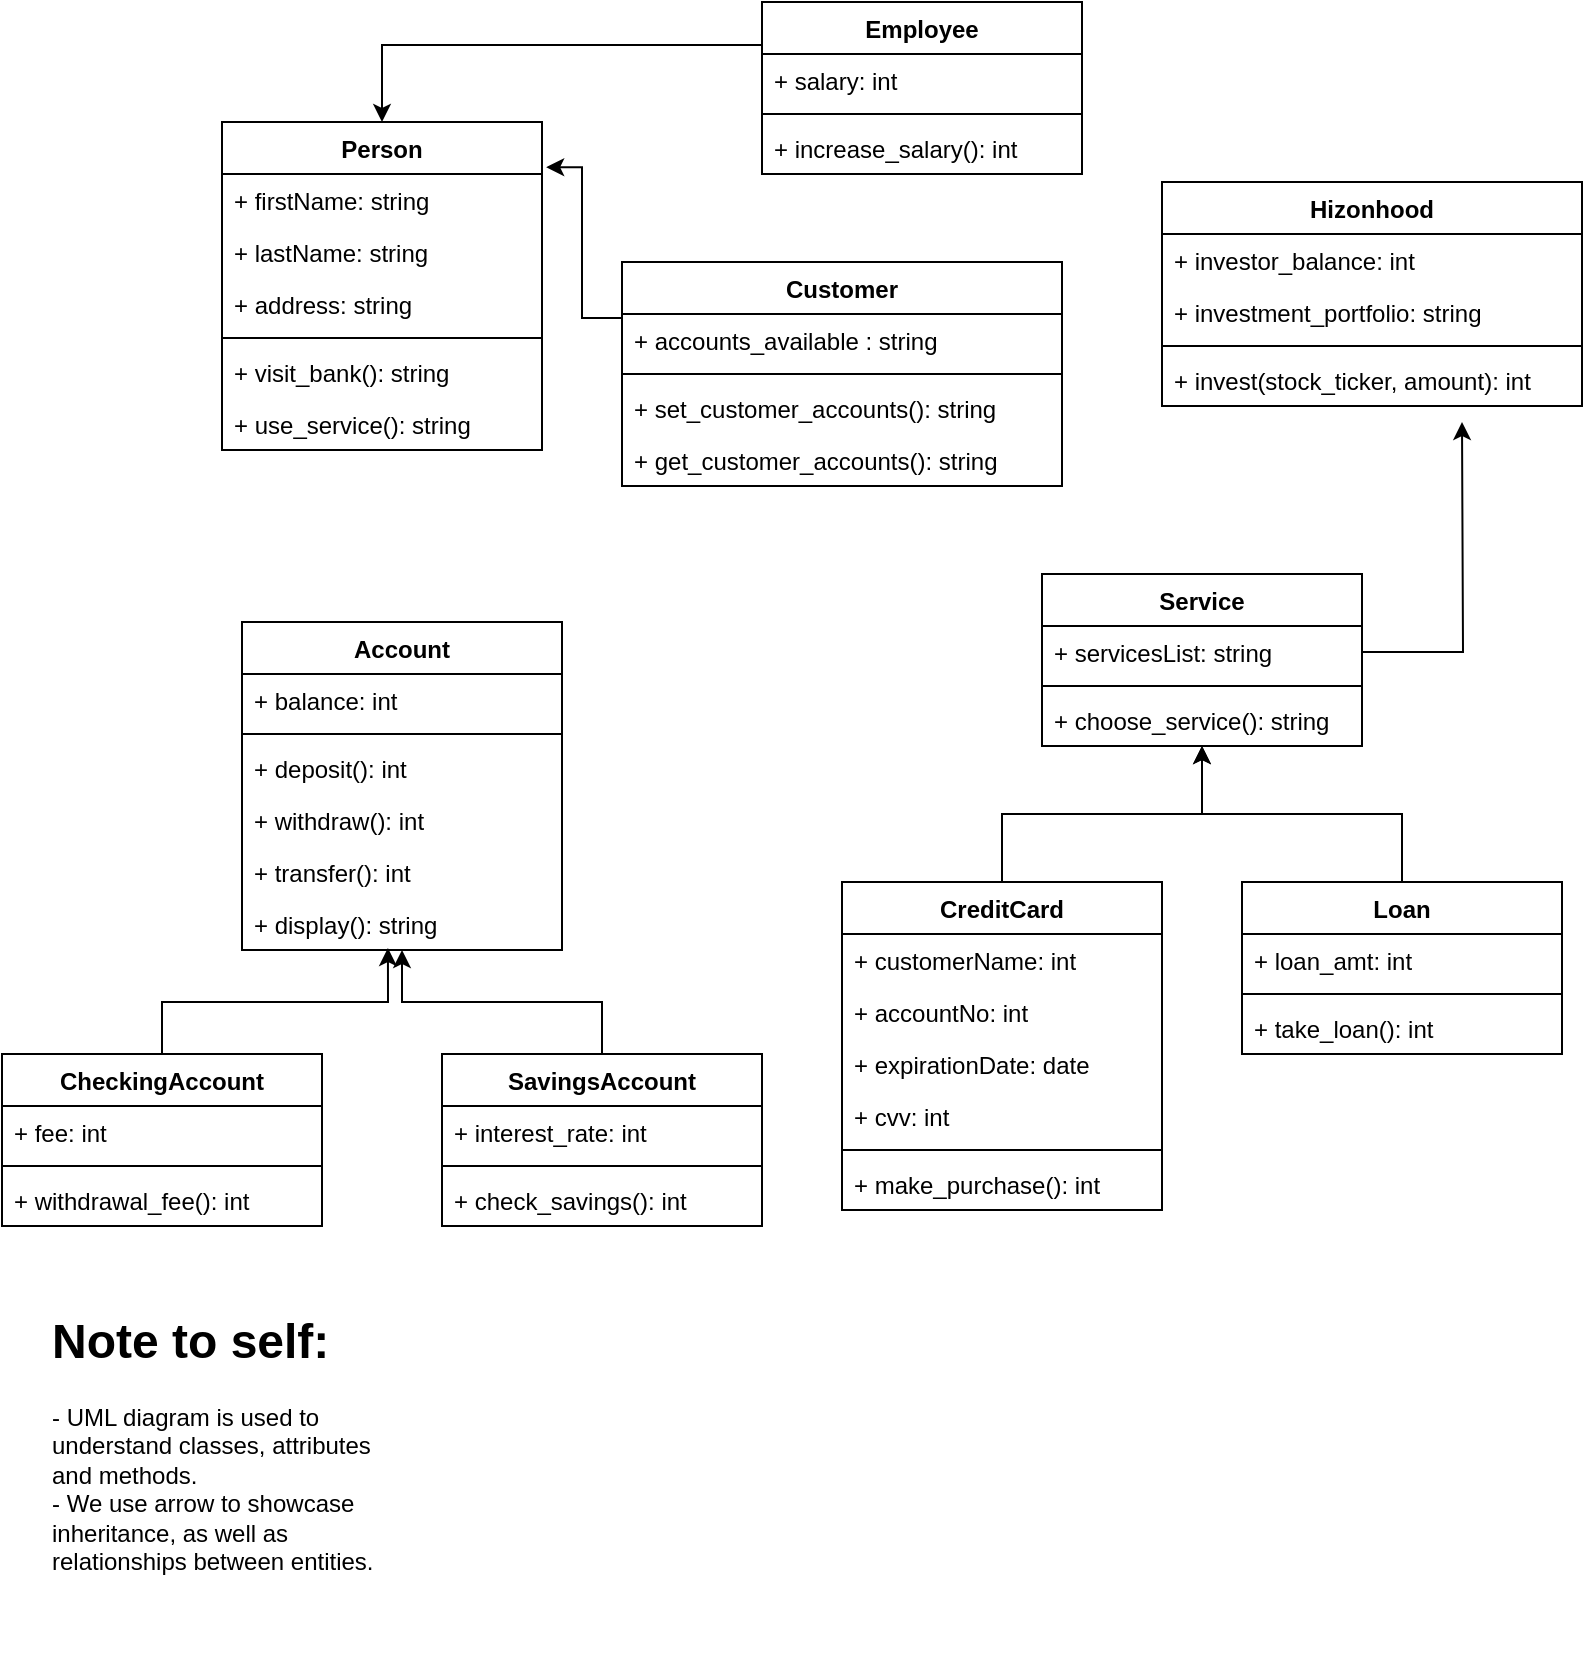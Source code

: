 <mxfile version="14.3.0" type="github">
  <diagram id="C5RBs43oDa-KdzZeNtuy" name="Page-1">
    <mxGraphModel dx="2027" dy="1038" grid="1" gridSize="10" guides="1" tooltips="1" connect="1" arrows="1" fold="1" page="1" pageScale="1" pageWidth="827" pageHeight="1169" math="0" shadow="0">
      <root>
        <mxCell id="WIyWlLk6GJQsqaUBKTNV-0" />
        <mxCell id="WIyWlLk6GJQsqaUBKTNV-1" parent="WIyWlLk6GJQsqaUBKTNV-0" />
        <mxCell id="fjOe6njY4efjG8A42Cp5-0" value="Person" style="swimlane;fontStyle=1;align=center;verticalAlign=top;childLayout=stackLayout;horizontal=1;startSize=26;horizontalStack=0;resizeParent=1;resizeParentMax=0;resizeLast=0;collapsible=1;marginBottom=0;" vertex="1" parent="WIyWlLk6GJQsqaUBKTNV-1">
          <mxGeometry x="130" y="90" width="160" height="164" as="geometry" />
        </mxCell>
        <mxCell id="fjOe6njY4efjG8A42Cp5-12" value="+ firstName: string" style="text;strokeColor=none;fillColor=none;align=left;verticalAlign=top;spacingLeft=4;spacingRight=4;overflow=hidden;rotatable=0;points=[[0,0.5],[1,0.5]];portConstraint=eastwest;" vertex="1" parent="fjOe6njY4efjG8A42Cp5-0">
          <mxGeometry y="26" width="160" height="26" as="geometry" />
        </mxCell>
        <mxCell id="fjOe6njY4efjG8A42Cp5-13" value="+ lastName: string" style="text;strokeColor=none;fillColor=none;align=left;verticalAlign=top;spacingLeft=4;spacingRight=4;overflow=hidden;rotatable=0;points=[[0,0.5],[1,0.5]];portConstraint=eastwest;" vertex="1" parent="fjOe6njY4efjG8A42Cp5-0">
          <mxGeometry y="52" width="160" height="26" as="geometry" />
        </mxCell>
        <mxCell id="fjOe6njY4efjG8A42Cp5-1" value="+ address: string" style="text;strokeColor=none;fillColor=none;align=left;verticalAlign=top;spacingLeft=4;spacingRight=4;overflow=hidden;rotatable=0;points=[[0,0.5],[1,0.5]];portConstraint=eastwest;" vertex="1" parent="fjOe6njY4efjG8A42Cp5-0">
          <mxGeometry y="78" width="160" height="26" as="geometry" />
        </mxCell>
        <mxCell id="fjOe6njY4efjG8A42Cp5-2" value="" style="line;strokeWidth=1;fillColor=none;align=left;verticalAlign=middle;spacingTop=-1;spacingLeft=3;spacingRight=3;rotatable=0;labelPosition=right;points=[];portConstraint=eastwest;" vertex="1" parent="fjOe6njY4efjG8A42Cp5-0">
          <mxGeometry y="104" width="160" height="8" as="geometry" />
        </mxCell>
        <mxCell id="fjOe6njY4efjG8A42Cp5-71" value="+ visit_bank(): string" style="text;strokeColor=none;fillColor=none;align=left;verticalAlign=top;spacingLeft=4;spacingRight=4;overflow=hidden;rotatable=0;points=[[0,0.5],[1,0.5]];portConstraint=eastwest;" vertex="1" parent="fjOe6njY4efjG8A42Cp5-0">
          <mxGeometry y="112" width="160" height="26" as="geometry" />
        </mxCell>
        <mxCell id="fjOe6njY4efjG8A42Cp5-3" value="+ use_service(): string" style="text;strokeColor=none;fillColor=none;align=left;verticalAlign=top;spacingLeft=4;spacingRight=4;overflow=hidden;rotatable=0;points=[[0,0.5],[1,0.5]];portConstraint=eastwest;" vertex="1" parent="fjOe6njY4efjG8A42Cp5-0">
          <mxGeometry y="138" width="160" height="26" as="geometry" />
        </mxCell>
        <mxCell id="fjOe6njY4efjG8A42Cp5-63" style="edgeStyle=orthogonalEdgeStyle;rounded=0;orthogonalLoop=1;jettySize=auto;html=1;exitX=0;exitY=0.25;exitDx=0;exitDy=0;entryX=0.5;entryY=0;entryDx=0;entryDy=0;" edge="1" parent="WIyWlLk6GJQsqaUBKTNV-1" source="fjOe6njY4efjG8A42Cp5-4" target="fjOe6njY4efjG8A42Cp5-0">
          <mxGeometry relative="1" as="geometry" />
        </mxCell>
        <mxCell id="fjOe6njY4efjG8A42Cp5-4" value="Employee" style="swimlane;fontStyle=1;align=center;verticalAlign=top;childLayout=stackLayout;horizontal=1;startSize=26;horizontalStack=0;resizeParent=1;resizeParentMax=0;resizeLast=0;collapsible=1;marginBottom=0;" vertex="1" parent="WIyWlLk6GJQsqaUBKTNV-1">
          <mxGeometry x="400" y="30" width="160" height="86" as="geometry" />
        </mxCell>
        <mxCell id="fjOe6njY4efjG8A42Cp5-5" value="+ salary: int" style="text;strokeColor=none;fillColor=none;align=left;verticalAlign=top;spacingLeft=4;spacingRight=4;overflow=hidden;rotatable=0;points=[[0,0.5],[1,0.5]];portConstraint=eastwest;" vertex="1" parent="fjOe6njY4efjG8A42Cp5-4">
          <mxGeometry y="26" width="160" height="26" as="geometry" />
        </mxCell>
        <mxCell id="fjOe6njY4efjG8A42Cp5-6" value="" style="line;strokeWidth=1;fillColor=none;align=left;verticalAlign=middle;spacingTop=-1;spacingLeft=3;spacingRight=3;rotatable=0;labelPosition=right;points=[];portConstraint=eastwest;" vertex="1" parent="fjOe6njY4efjG8A42Cp5-4">
          <mxGeometry y="52" width="160" height="8" as="geometry" />
        </mxCell>
        <mxCell id="fjOe6njY4efjG8A42Cp5-7" value="+ increase_salary(): int" style="text;strokeColor=none;fillColor=none;align=left;verticalAlign=top;spacingLeft=4;spacingRight=4;overflow=hidden;rotatable=0;points=[[0,0.5],[1,0.5]];portConstraint=eastwest;" vertex="1" parent="fjOe6njY4efjG8A42Cp5-4">
          <mxGeometry y="60" width="160" height="26" as="geometry" />
        </mxCell>
        <mxCell id="fjOe6njY4efjG8A42Cp5-64" style="edgeStyle=orthogonalEdgeStyle;rounded=0;orthogonalLoop=1;jettySize=auto;html=1;exitX=0;exitY=0.25;exitDx=0;exitDy=0;entryX=1.013;entryY=0.138;entryDx=0;entryDy=0;entryPerimeter=0;" edge="1" parent="WIyWlLk6GJQsqaUBKTNV-1" source="fjOe6njY4efjG8A42Cp5-8" target="fjOe6njY4efjG8A42Cp5-0">
          <mxGeometry relative="1" as="geometry" />
        </mxCell>
        <mxCell id="fjOe6njY4efjG8A42Cp5-8" value="Customer" style="swimlane;fontStyle=1;align=center;verticalAlign=top;childLayout=stackLayout;horizontal=1;startSize=26;horizontalStack=0;resizeParent=1;resizeParentMax=0;resizeLast=0;collapsible=1;marginBottom=0;" vertex="1" parent="WIyWlLk6GJQsqaUBKTNV-1">
          <mxGeometry x="330" y="160" width="220" height="112" as="geometry" />
        </mxCell>
        <mxCell id="fjOe6njY4efjG8A42Cp5-9" value="+ accounts_available : string" style="text;strokeColor=none;fillColor=none;align=left;verticalAlign=top;spacingLeft=4;spacingRight=4;overflow=hidden;rotatable=0;points=[[0,0.5],[1,0.5]];portConstraint=eastwest;" vertex="1" parent="fjOe6njY4efjG8A42Cp5-8">
          <mxGeometry y="26" width="220" height="26" as="geometry" />
        </mxCell>
        <mxCell id="fjOe6njY4efjG8A42Cp5-10" value="" style="line;strokeWidth=1;fillColor=none;align=left;verticalAlign=middle;spacingTop=-1;spacingLeft=3;spacingRight=3;rotatable=0;labelPosition=right;points=[];portConstraint=eastwest;" vertex="1" parent="fjOe6njY4efjG8A42Cp5-8">
          <mxGeometry y="52" width="220" height="8" as="geometry" />
        </mxCell>
        <mxCell id="fjOe6njY4efjG8A42Cp5-79" value="+ set_customer_accounts(): string" style="text;strokeColor=none;fillColor=none;align=left;verticalAlign=top;spacingLeft=4;spacingRight=4;overflow=hidden;rotatable=0;points=[[0,0.5],[1,0.5]];portConstraint=eastwest;" vertex="1" parent="fjOe6njY4efjG8A42Cp5-8">
          <mxGeometry y="60" width="220" height="26" as="geometry" />
        </mxCell>
        <mxCell id="fjOe6njY4efjG8A42Cp5-11" value="+ get_customer_accounts(): string" style="text;strokeColor=none;fillColor=none;align=left;verticalAlign=top;spacingLeft=4;spacingRight=4;overflow=hidden;rotatable=0;points=[[0,0.5],[1,0.5]];portConstraint=eastwest;" vertex="1" parent="fjOe6njY4efjG8A42Cp5-8">
          <mxGeometry y="86" width="220" height="26" as="geometry" />
        </mxCell>
        <mxCell id="fjOe6njY4efjG8A42Cp5-17" value="Service" style="swimlane;fontStyle=1;align=center;verticalAlign=top;childLayout=stackLayout;horizontal=1;startSize=26;horizontalStack=0;resizeParent=1;resizeParentMax=0;resizeLast=0;collapsible=1;marginBottom=0;" vertex="1" parent="WIyWlLk6GJQsqaUBKTNV-1">
          <mxGeometry x="540" y="316" width="160" height="86" as="geometry" />
        </mxCell>
        <mxCell id="fjOe6njY4efjG8A42Cp5-18" value="+ servicesList: string" style="text;strokeColor=none;fillColor=none;align=left;verticalAlign=top;spacingLeft=4;spacingRight=4;overflow=hidden;rotatable=0;points=[[0,0.5],[1,0.5]];portConstraint=eastwest;" vertex="1" parent="fjOe6njY4efjG8A42Cp5-17">
          <mxGeometry y="26" width="160" height="26" as="geometry" />
        </mxCell>
        <mxCell id="fjOe6njY4efjG8A42Cp5-19" value="" style="line;strokeWidth=1;fillColor=none;align=left;verticalAlign=middle;spacingTop=-1;spacingLeft=3;spacingRight=3;rotatable=0;labelPosition=right;points=[];portConstraint=eastwest;" vertex="1" parent="fjOe6njY4efjG8A42Cp5-17">
          <mxGeometry y="52" width="160" height="8" as="geometry" />
        </mxCell>
        <mxCell id="fjOe6njY4efjG8A42Cp5-20" value="+ choose_service(): string" style="text;strokeColor=none;fillColor=none;align=left;verticalAlign=top;spacingLeft=4;spacingRight=4;overflow=hidden;rotatable=0;points=[[0,0.5],[1,0.5]];portConstraint=eastwest;" vertex="1" parent="fjOe6njY4efjG8A42Cp5-17">
          <mxGeometry y="60" width="160" height="26" as="geometry" />
        </mxCell>
        <mxCell id="fjOe6njY4efjG8A42Cp5-30" style="edgeStyle=orthogonalEdgeStyle;rounded=0;orthogonalLoop=1;jettySize=auto;html=1;" edge="1" parent="WIyWlLk6GJQsqaUBKTNV-1" source="fjOe6njY4efjG8A42Cp5-21" target="fjOe6njY4efjG8A42Cp5-17">
          <mxGeometry relative="1" as="geometry" />
        </mxCell>
        <mxCell id="fjOe6njY4efjG8A42Cp5-21" value="CreditCard" style="swimlane;fontStyle=1;align=center;verticalAlign=top;childLayout=stackLayout;horizontal=1;startSize=26;horizontalStack=0;resizeParent=1;resizeParentMax=0;resizeLast=0;collapsible=1;marginBottom=0;" vertex="1" parent="WIyWlLk6GJQsqaUBKTNV-1">
          <mxGeometry x="440" y="470" width="160" height="164" as="geometry" />
        </mxCell>
        <mxCell id="fjOe6njY4efjG8A42Cp5-60" value="+ customerName: int" style="text;strokeColor=none;fillColor=none;align=left;verticalAlign=top;spacingLeft=4;spacingRight=4;overflow=hidden;rotatable=0;points=[[0,0.5],[1,0.5]];portConstraint=eastwest;" vertex="1" parent="fjOe6njY4efjG8A42Cp5-21">
          <mxGeometry y="26" width="160" height="26" as="geometry" />
        </mxCell>
        <mxCell id="fjOe6njY4efjG8A42Cp5-69" value="+ accountNo: int" style="text;strokeColor=none;fillColor=none;align=left;verticalAlign=top;spacingLeft=4;spacingRight=4;overflow=hidden;rotatable=0;points=[[0,0.5],[1,0.5]];portConstraint=eastwest;" vertex="1" parent="fjOe6njY4efjG8A42Cp5-21">
          <mxGeometry y="52" width="160" height="26" as="geometry" />
        </mxCell>
        <mxCell id="fjOe6njY4efjG8A42Cp5-70" value="+ expirationDate: date" style="text;strokeColor=none;fillColor=none;align=left;verticalAlign=top;spacingLeft=4;spacingRight=4;overflow=hidden;rotatable=0;points=[[0,0.5],[1,0.5]];portConstraint=eastwest;" vertex="1" parent="fjOe6njY4efjG8A42Cp5-21">
          <mxGeometry y="78" width="160" height="26" as="geometry" />
        </mxCell>
        <mxCell id="fjOe6njY4efjG8A42Cp5-22" value="+ cvv: int" style="text;strokeColor=none;fillColor=none;align=left;verticalAlign=top;spacingLeft=4;spacingRight=4;overflow=hidden;rotatable=0;points=[[0,0.5],[1,0.5]];portConstraint=eastwest;" vertex="1" parent="fjOe6njY4efjG8A42Cp5-21">
          <mxGeometry y="104" width="160" height="26" as="geometry" />
        </mxCell>
        <mxCell id="fjOe6njY4efjG8A42Cp5-23" value="" style="line;strokeWidth=1;fillColor=none;align=left;verticalAlign=middle;spacingTop=-1;spacingLeft=3;spacingRight=3;rotatable=0;labelPosition=right;points=[];portConstraint=eastwest;" vertex="1" parent="fjOe6njY4efjG8A42Cp5-21">
          <mxGeometry y="130" width="160" height="8" as="geometry" />
        </mxCell>
        <mxCell id="fjOe6njY4efjG8A42Cp5-24" value="+ make_purchase(): int" style="text;strokeColor=none;fillColor=none;align=left;verticalAlign=top;spacingLeft=4;spacingRight=4;overflow=hidden;rotatable=0;points=[[0,0.5],[1,0.5]];portConstraint=eastwest;" vertex="1" parent="fjOe6njY4efjG8A42Cp5-21">
          <mxGeometry y="138" width="160" height="26" as="geometry" />
        </mxCell>
        <mxCell id="fjOe6njY4efjG8A42Cp5-31" style="edgeStyle=orthogonalEdgeStyle;rounded=0;orthogonalLoop=1;jettySize=auto;html=1;exitX=0.5;exitY=0;exitDx=0;exitDy=0;" edge="1" parent="WIyWlLk6GJQsqaUBKTNV-1" source="fjOe6njY4efjG8A42Cp5-25" target="fjOe6njY4efjG8A42Cp5-17">
          <mxGeometry relative="1" as="geometry" />
        </mxCell>
        <mxCell id="fjOe6njY4efjG8A42Cp5-25" value="Loan" style="swimlane;fontStyle=1;align=center;verticalAlign=top;childLayout=stackLayout;horizontal=1;startSize=26;horizontalStack=0;resizeParent=1;resizeParentMax=0;resizeLast=0;collapsible=1;marginBottom=0;" vertex="1" parent="WIyWlLk6GJQsqaUBKTNV-1">
          <mxGeometry x="640" y="470" width="160" height="86" as="geometry" />
        </mxCell>
        <mxCell id="fjOe6njY4efjG8A42Cp5-26" value="+ loan_amt: int" style="text;strokeColor=none;fillColor=none;align=left;verticalAlign=top;spacingLeft=4;spacingRight=4;overflow=hidden;rotatable=0;points=[[0,0.5],[1,0.5]];portConstraint=eastwest;" vertex="1" parent="fjOe6njY4efjG8A42Cp5-25">
          <mxGeometry y="26" width="160" height="26" as="geometry" />
        </mxCell>
        <mxCell id="fjOe6njY4efjG8A42Cp5-27" value="" style="line;strokeWidth=1;fillColor=none;align=left;verticalAlign=middle;spacingTop=-1;spacingLeft=3;spacingRight=3;rotatable=0;labelPosition=right;points=[];portConstraint=eastwest;" vertex="1" parent="fjOe6njY4efjG8A42Cp5-25">
          <mxGeometry y="52" width="160" height="8" as="geometry" />
        </mxCell>
        <mxCell id="fjOe6njY4efjG8A42Cp5-28" value="+ take_loan(): int" style="text;strokeColor=none;fillColor=none;align=left;verticalAlign=top;spacingLeft=4;spacingRight=4;overflow=hidden;rotatable=0;points=[[0,0.5],[1,0.5]];portConstraint=eastwest;" vertex="1" parent="fjOe6njY4efjG8A42Cp5-25">
          <mxGeometry y="60" width="160" height="26" as="geometry" />
        </mxCell>
        <mxCell id="fjOe6njY4efjG8A42Cp5-33" value="Account" style="swimlane;fontStyle=1;align=center;verticalAlign=top;childLayout=stackLayout;horizontal=1;startSize=26;horizontalStack=0;resizeParent=1;resizeParentMax=0;resizeLast=0;collapsible=1;marginBottom=0;" vertex="1" parent="WIyWlLk6GJQsqaUBKTNV-1">
          <mxGeometry x="140" y="340" width="160" height="164" as="geometry" />
        </mxCell>
        <mxCell id="fjOe6njY4efjG8A42Cp5-34" value="+ balance: int" style="text;strokeColor=none;fillColor=none;align=left;verticalAlign=top;spacingLeft=4;spacingRight=4;overflow=hidden;rotatable=0;points=[[0,0.5],[1,0.5]];portConstraint=eastwest;" vertex="1" parent="fjOe6njY4efjG8A42Cp5-33">
          <mxGeometry y="26" width="160" height="26" as="geometry" />
        </mxCell>
        <mxCell id="fjOe6njY4efjG8A42Cp5-35" value="" style="line;strokeWidth=1;fillColor=none;align=left;verticalAlign=middle;spacingTop=-1;spacingLeft=3;spacingRight=3;rotatable=0;labelPosition=right;points=[];portConstraint=eastwest;" vertex="1" parent="fjOe6njY4efjG8A42Cp5-33">
          <mxGeometry y="52" width="160" height="8" as="geometry" />
        </mxCell>
        <mxCell id="fjOe6njY4efjG8A42Cp5-59" value="+ deposit(): int" style="text;strokeColor=none;fillColor=none;align=left;verticalAlign=top;spacingLeft=4;spacingRight=4;overflow=hidden;rotatable=0;points=[[0,0.5],[1,0.5]];portConstraint=eastwest;" vertex="1" parent="fjOe6njY4efjG8A42Cp5-33">
          <mxGeometry y="60" width="160" height="26" as="geometry" />
        </mxCell>
        <mxCell id="fjOe6njY4efjG8A42Cp5-58" value="+ withdraw(): int" style="text;strokeColor=none;fillColor=none;align=left;verticalAlign=top;spacingLeft=4;spacingRight=4;overflow=hidden;rotatable=0;points=[[0,0.5],[1,0.5]];portConstraint=eastwest;" vertex="1" parent="fjOe6njY4efjG8A42Cp5-33">
          <mxGeometry y="86" width="160" height="26" as="geometry" />
        </mxCell>
        <mxCell id="fjOe6njY4efjG8A42Cp5-72" value="+ transfer(): int" style="text;strokeColor=none;fillColor=none;align=left;verticalAlign=top;spacingLeft=4;spacingRight=4;overflow=hidden;rotatable=0;points=[[0,0.5],[1,0.5]];portConstraint=eastwest;" vertex="1" parent="fjOe6njY4efjG8A42Cp5-33">
          <mxGeometry y="112" width="160" height="26" as="geometry" />
        </mxCell>
        <mxCell id="fjOe6njY4efjG8A42Cp5-36" value="+ display(): string" style="text;strokeColor=none;fillColor=none;align=left;verticalAlign=top;spacingLeft=4;spacingRight=4;overflow=hidden;rotatable=0;points=[[0,0.5],[1,0.5]];portConstraint=eastwest;" vertex="1" parent="fjOe6njY4efjG8A42Cp5-33">
          <mxGeometry y="138" width="160" height="26" as="geometry" />
        </mxCell>
        <mxCell id="fjOe6njY4efjG8A42Cp5-46" style="edgeStyle=orthogonalEdgeStyle;rounded=0;orthogonalLoop=1;jettySize=auto;html=1;exitX=0.5;exitY=0;exitDx=0;exitDy=0;entryX=0.456;entryY=0.962;entryDx=0;entryDy=0;entryPerimeter=0;" edge="1" parent="WIyWlLk6GJQsqaUBKTNV-1" source="fjOe6njY4efjG8A42Cp5-37" target="fjOe6njY4efjG8A42Cp5-36">
          <mxGeometry relative="1" as="geometry" />
        </mxCell>
        <mxCell id="fjOe6njY4efjG8A42Cp5-37" value="CheckingAccount" style="swimlane;fontStyle=1;align=center;verticalAlign=top;childLayout=stackLayout;horizontal=1;startSize=26;horizontalStack=0;resizeParent=1;resizeParentMax=0;resizeLast=0;collapsible=1;marginBottom=0;" vertex="1" parent="WIyWlLk6GJQsqaUBKTNV-1">
          <mxGeometry x="20" y="556" width="160" height="86" as="geometry" />
        </mxCell>
        <mxCell id="fjOe6njY4efjG8A42Cp5-38" value="+ fee: int" style="text;strokeColor=none;fillColor=none;align=left;verticalAlign=top;spacingLeft=4;spacingRight=4;overflow=hidden;rotatable=0;points=[[0,0.5],[1,0.5]];portConstraint=eastwest;" vertex="1" parent="fjOe6njY4efjG8A42Cp5-37">
          <mxGeometry y="26" width="160" height="26" as="geometry" />
        </mxCell>
        <mxCell id="fjOe6njY4efjG8A42Cp5-39" value="" style="line;strokeWidth=1;fillColor=none;align=left;verticalAlign=middle;spacingTop=-1;spacingLeft=3;spacingRight=3;rotatable=0;labelPosition=right;points=[];portConstraint=eastwest;" vertex="1" parent="fjOe6njY4efjG8A42Cp5-37">
          <mxGeometry y="52" width="160" height="8" as="geometry" />
        </mxCell>
        <mxCell id="fjOe6njY4efjG8A42Cp5-40" value="+ withdrawal_fee(): int" style="text;strokeColor=none;fillColor=none;align=left;verticalAlign=top;spacingLeft=4;spacingRight=4;overflow=hidden;rotatable=0;points=[[0,0.5],[1,0.5]];portConstraint=eastwest;" vertex="1" parent="fjOe6njY4efjG8A42Cp5-37">
          <mxGeometry y="60" width="160" height="26" as="geometry" />
        </mxCell>
        <mxCell id="fjOe6njY4efjG8A42Cp5-48" style="edgeStyle=orthogonalEdgeStyle;rounded=0;orthogonalLoop=1;jettySize=auto;html=1;exitX=0.5;exitY=0;exitDx=0;exitDy=0;" edge="1" parent="WIyWlLk6GJQsqaUBKTNV-1" source="fjOe6njY4efjG8A42Cp5-41" target="fjOe6njY4efjG8A42Cp5-33">
          <mxGeometry relative="1" as="geometry" />
        </mxCell>
        <mxCell id="fjOe6njY4efjG8A42Cp5-41" value="SavingsAccount" style="swimlane;fontStyle=1;align=center;verticalAlign=top;childLayout=stackLayout;horizontal=1;startSize=26;horizontalStack=0;resizeParent=1;resizeParentMax=0;resizeLast=0;collapsible=1;marginBottom=0;" vertex="1" parent="WIyWlLk6GJQsqaUBKTNV-1">
          <mxGeometry x="240" y="556" width="160" height="86" as="geometry" />
        </mxCell>
        <mxCell id="fjOe6njY4efjG8A42Cp5-42" value="+ interest_rate: int" style="text;strokeColor=none;fillColor=none;align=left;verticalAlign=top;spacingLeft=4;spacingRight=4;overflow=hidden;rotatable=0;points=[[0,0.5],[1,0.5]];portConstraint=eastwest;" vertex="1" parent="fjOe6njY4efjG8A42Cp5-41">
          <mxGeometry y="26" width="160" height="26" as="geometry" />
        </mxCell>
        <mxCell id="fjOe6njY4efjG8A42Cp5-43" value="" style="line;strokeWidth=1;fillColor=none;align=left;verticalAlign=middle;spacingTop=-1;spacingLeft=3;spacingRight=3;rotatable=0;labelPosition=right;points=[];portConstraint=eastwest;" vertex="1" parent="fjOe6njY4efjG8A42Cp5-41">
          <mxGeometry y="52" width="160" height="8" as="geometry" />
        </mxCell>
        <mxCell id="fjOe6njY4efjG8A42Cp5-44" value="+ check_savings(): int" style="text;strokeColor=none;fillColor=none;align=left;verticalAlign=top;spacingLeft=4;spacingRight=4;overflow=hidden;rotatable=0;points=[[0,0.5],[1,0.5]];portConstraint=eastwest;" vertex="1" parent="fjOe6njY4efjG8A42Cp5-41">
          <mxGeometry y="60" width="160" height="26" as="geometry" />
        </mxCell>
        <mxCell id="fjOe6njY4efjG8A42Cp5-66" value="&lt;h1&gt;Note to self:&lt;/h1&gt;&lt;div&gt;- UML diagram is used to understand classes, attributes and methods.&lt;/div&gt;&lt;div&gt;- We use arrow to showcase inheritance, as well as relationships between entities.&lt;/div&gt;" style="text;html=1;strokeColor=none;fillColor=none;spacing=5;spacingTop=-20;whiteSpace=wrap;overflow=hidden;rounded=0;" vertex="1" parent="WIyWlLk6GJQsqaUBKTNV-1">
          <mxGeometry x="40" y="680" width="190" height="180" as="geometry" />
        </mxCell>
        <mxCell id="fjOe6njY4efjG8A42Cp5-74" style="edgeStyle=orthogonalEdgeStyle;rounded=0;orthogonalLoop=1;jettySize=auto;html=1;" edge="1" parent="WIyWlLk6GJQsqaUBKTNV-1" source="fjOe6njY4efjG8A42Cp5-18">
          <mxGeometry relative="1" as="geometry">
            <mxPoint x="750" y="240.0" as="targetPoint" />
          </mxGeometry>
        </mxCell>
        <mxCell id="fjOe6njY4efjG8A42Cp5-75" value="Hizonhood" style="swimlane;fontStyle=1;align=center;verticalAlign=top;childLayout=stackLayout;horizontal=1;startSize=26;horizontalStack=0;resizeParent=1;resizeParentMax=0;resizeLast=0;collapsible=1;marginBottom=0;" vertex="1" parent="WIyWlLk6GJQsqaUBKTNV-1">
          <mxGeometry x="600" y="120" width="210" height="112" as="geometry" />
        </mxCell>
        <mxCell id="fjOe6njY4efjG8A42Cp5-85" value="+ investor_balance: int" style="text;strokeColor=none;fillColor=none;align=left;verticalAlign=top;spacingLeft=4;spacingRight=4;overflow=hidden;rotatable=0;points=[[0,0.5],[1,0.5]];portConstraint=eastwest;" vertex="1" parent="fjOe6njY4efjG8A42Cp5-75">
          <mxGeometry y="26" width="210" height="26" as="geometry" />
        </mxCell>
        <mxCell id="fjOe6njY4efjG8A42Cp5-76" value="+ investment_portfolio: string" style="text;strokeColor=none;fillColor=none;align=left;verticalAlign=top;spacingLeft=4;spacingRight=4;overflow=hidden;rotatable=0;points=[[0,0.5],[1,0.5]];portConstraint=eastwest;" vertex="1" parent="fjOe6njY4efjG8A42Cp5-75">
          <mxGeometry y="52" width="210" height="26" as="geometry" />
        </mxCell>
        <mxCell id="fjOe6njY4efjG8A42Cp5-77" value="" style="line;strokeWidth=1;fillColor=none;align=left;verticalAlign=middle;spacingTop=-1;spacingLeft=3;spacingRight=3;rotatable=0;labelPosition=right;points=[];portConstraint=eastwest;" vertex="1" parent="fjOe6njY4efjG8A42Cp5-75">
          <mxGeometry y="78" width="210" height="8" as="geometry" />
        </mxCell>
        <mxCell id="fjOe6njY4efjG8A42Cp5-78" value="+ invest(stock_ticker, amount): int" style="text;strokeColor=none;fillColor=none;align=left;verticalAlign=top;spacingLeft=4;spacingRight=4;overflow=hidden;rotatable=0;points=[[0,0.5],[1,0.5]];portConstraint=eastwest;" vertex="1" parent="fjOe6njY4efjG8A42Cp5-75">
          <mxGeometry y="86" width="210" height="26" as="geometry" />
        </mxCell>
      </root>
    </mxGraphModel>
  </diagram>
</mxfile>
